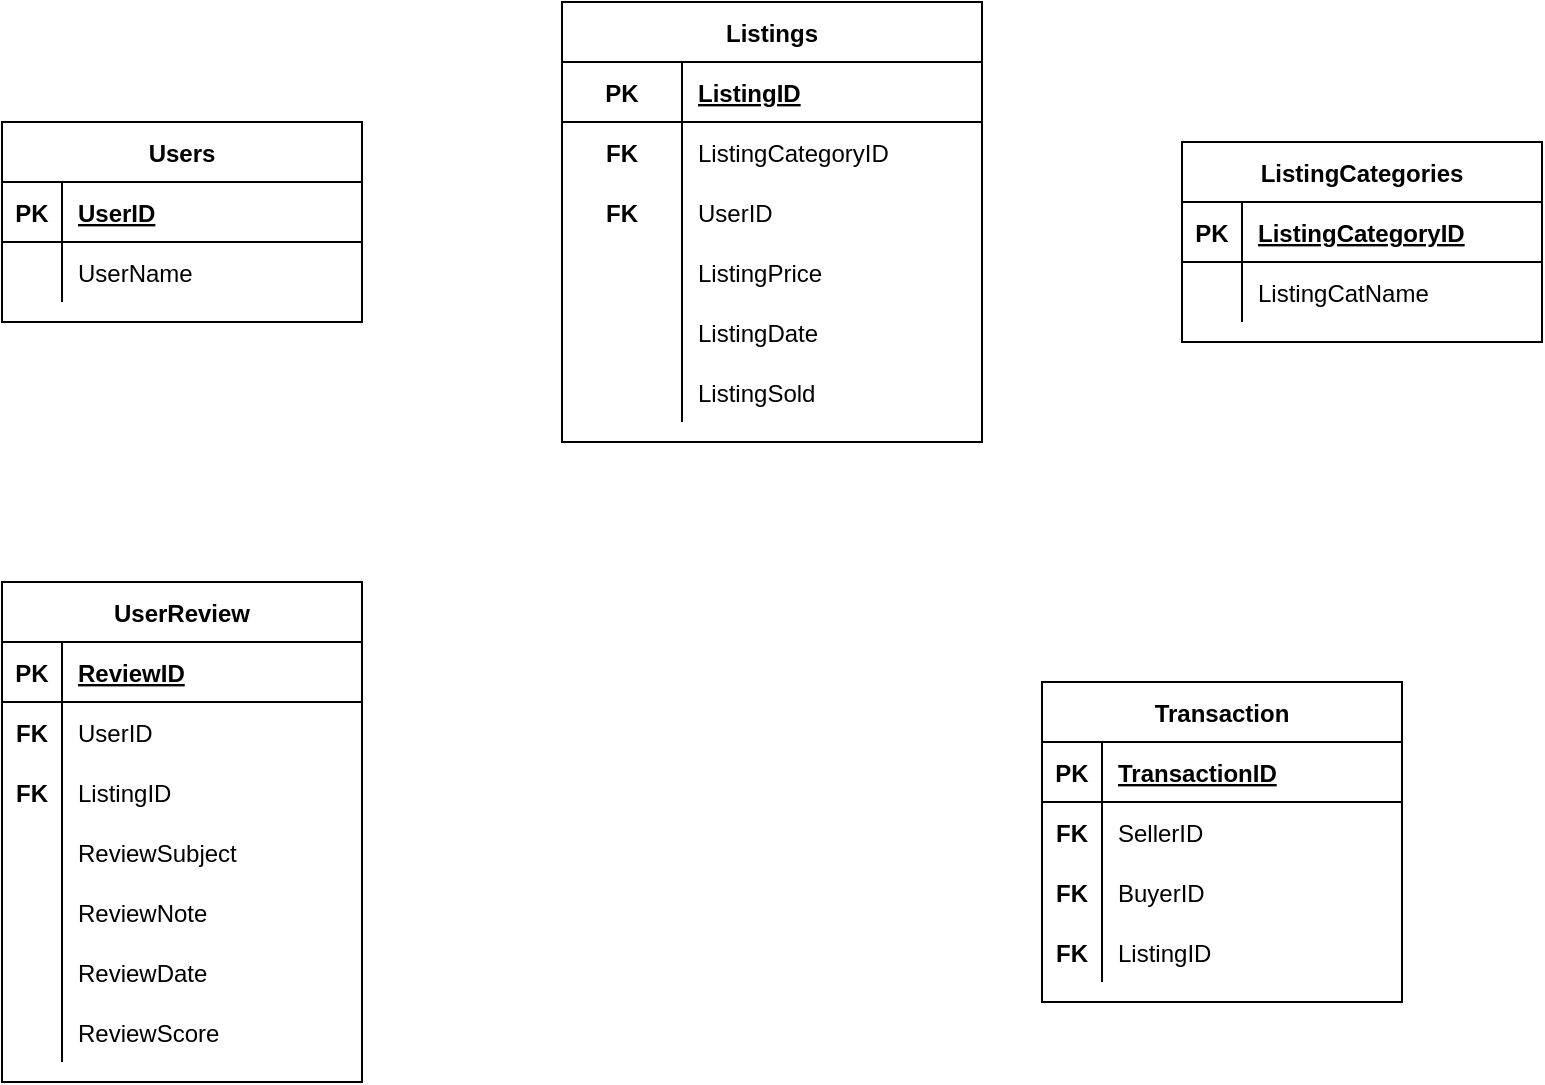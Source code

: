<mxfile version="14.3.1" type="github">
  <diagram id="fB64tMOYFkFWQUvkLbui" name="Page-1">
    <mxGraphModel dx="1038" dy="587" grid="1" gridSize="10" guides="1" tooltips="1" connect="1" arrows="1" fold="1" page="1" pageScale="1" pageWidth="850" pageHeight="1100" math="0" shadow="0">
      <root>
        <mxCell id="0" />
        <mxCell id="1" parent="0" />
        <mxCell id="2J5BGBihmixoxJaA6tt8-1" value="Listings" style="shape=table;startSize=30;container=1;collapsible=1;childLayout=tableLayout;fixedRows=1;rowLines=0;fontStyle=1;align=center;resizeLast=1;" parent="1" vertex="1">
          <mxGeometry x="320" y="30" width="210" height="220" as="geometry" />
        </mxCell>
        <mxCell id="SBaLLvIWleJ0wnac8fEP-27" value="" style="shape=partialRectangle;collapsible=0;dropTarget=0;pointerEvents=0;fillColor=none;top=0;left=0;bottom=1;right=0;points=[[0,0.5],[1,0.5]];portConstraint=eastwest;" vertex="1" parent="2J5BGBihmixoxJaA6tt8-1">
          <mxGeometry y="30" width="210" height="30" as="geometry" />
        </mxCell>
        <mxCell id="SBaLLvIWleJ0wnac8fEP-28" value="PK" style="shape=partialRectangle;connectable=0;fillColor=none;top=0;left=0;bottom=0;right=0;fontStyle=1;overflow=hidden;" vertex="1" parent="SBaLLvIWleJ0wnac8fEP-27">
          <mxGeometry width="60" height="30" as="geometry" />
        </mxCell>
        <mxCell id="SBaLLvIWleJ0wnac8fEP-29" value="ListingID" style="shape=partialRectangle;connectable=0;fillColor=none;top=0;left=0;bottom=0;right=0;align=left;spacingLeft=6;fontStyle=5;overflow=hidden;" vertex="1" parent="SBaLLvIWleJ0wnac8fEP-27">
          <mxGeometry x="60" width="150" height="30" as="geometry" />
        </mxCell>
        <mxCell id="2J5BGBihmixoxJaA6tt8-14" value="" style="shape=partialRectangle;collapsible=0;dropTarget=0;pointerEvents=0;fillColor=none;top=0;left=0;bottom=0;right=0;points=[[0,0.5],[1,0.5]];portConstraint=eastwest;" parent="2J5BGBihmixoxJaA6tt8-1" vertex="1">
          <mxGeometry y="60" width="210" height="30" as="geometry" />
        </mxCell>
        <mxCell id="2J5BGBihmixoxJaA6tt8-15" value="FK" style="shape=partialRectangle;connectable=0;fillColor=none;top=0;left=0;bottom=0;right=0;fontStyle=1;overflow=hidden;" parent="2J5BGBihmixoxJaA6tt8-14" vertex="1">
          <mxGeometry width="60" height="30" as="geometry" />
        </mxCell>
        <mxCell id="2J5BGBihmixoxJaA6tt8-16" value="ListingCategoryID" style="shape=partialRectangle;connectable=0;fillColor=none;top=0;left=0;bottom=0;right=0;align=left;spacingLeft=6;fontStyle=0;overflow=hidden;" parent="2J5BGBihmixoxJaA6tt8-14" vertex="1">
          <mxGeometry x="60" width="150" height="30" as="geometry" />
        </mxCell>
        <mxCell id="2J5BGBihmixoxJaA6tt8-17" value="" style="shape=partialRectangle;collapsible=0;dropTarget=0;pointerEvents=0;fillColor=none;top=0;left=0;bottom=0;right=0;points=[[0,0.5],[1,0.5]];portConstraint=eastwest;" parent="2J5BGBihmixoxJaA6tt8-1" vertex="1">
          <mxGeometry y="90" width="210" height="30" as="geometry" />
        </mxCell>
        <mxCell id="2J5BGBihmixoxJaA6tt8-18" value="FK" style="shape=partialRectangle;connectable=0;fillColor=none;top=0;left=0;bottom=0;right=0;fontStyle=1;overflow=hidden;" parent="2J5BGBihmixoxJaA6tt8-17" vertex="1">
          <mxGeometry width="60" height="30" as="geometry" />
        </mxCell>
        <mxCell id="2J5BGBihmixoxJaA6tt8-19" value="UserID" style="shape=partialRectangle;connectable=0;fillColor=none;top=0;left=0;bottom=0;right=0;align=left;spacingLeft=6;fontStyle=0;overflow=hidden;" parent="2J5BGBihmixoxJaA6tt8-17" vertex="1">
          <mxGeometry x="60" width="150" height="30" as="geometry" />
        </mxCell>
        <mxCell id="cMP1e0_fmIWZxjMMPKLq-1" value="" style="shape=partialRectangle;collapsible=0;dropTarget=0;pointerEvents=0;fillColor=none;top=0;left=0;bottom=0;right=0;points=[[0,0.5],[1,0.5]];portConstraint=eastwest;" parent="2J5BGBihmixoxJaA6tt8-1" vertex="1">
          <mxGeometry y="120" width="210" height="30" as="geometry" />
        </mxCell>
        <mxCell id="cMP1e0_fmIWZxjMMPKLq-2" value="" style="shape=partialRectangle;connectable=0;fillColor=none;top=0;left=0;bottom=0;right=0;fontStyle=1;overflow=hidden;" parent="cMP1e0_fmIWZxjMMPKLq-1" vertex="1">
          <mxGeometry width="60" height="30" as="geometry" />
        </mxCell>
        <mxCell id="cMP1e0_fmIWZxjMMPKLq-3" value="ListingPrice" style="shape=partialRectangle;connectable=0;fillColor=none;top=0;left=0;bottom=0;right=0;align=left;spacingLeft=6;fontStyle=0;overflow=hidden;" parent="cMP1e0_fmIWZxjMMPKLq-1" vertex="1">
          <mxGeometry x="60" width="150" height="30" as="geometry" />
        </mxCell>
        <mxCell id="SBaLLvIWleJ0wnac8fEP-30" value="" style="shape=partialRectangle;collapsible=0;dropTarget=0;pointerEvents=0;fillColor=none;top=0;left=0;bottom=0;right=0;points=[[0,0.5],[1,0.5]];portConstraint=eastwest;" vertex="1" parent="2J5BGBihmixoxJaA6tt8-1">
          <mxGeometry y="150" width="210" height="30" as="geometry" />
        </mxCell>
        <mxCell id="SBaLLvIWleJ0wnac8fEP-31" value="" style="shape=partialRectangle;connectable=0;fillColor=none;top=0;left=0;bottom=0;right=0;editable=1;overflow=hidden;" vertex="1" parent="SBaLLvIWleJ0wnac8fEP-30">
          <mxGeometry width="60" height="30" as="geometry" />
        </mxCell>
        <mxCell id="SBaLLvIWleJ0wnac8fEP-32" value="ListingDate" style="shape=partialRectangle;connectable=0;fillColor=none;top=0;left=0;bottom=0;right=0;align=left;spacingLeft=6;overflow=hidden;" vertex="1" parent="SBaLLvIWleJ0wnac8fEP-30">
          <mxGeometry x="60" width="150" height="30" as="geometry" />
        </mxCell>
        <mxCell id="2J5BGBihmixoxJaA6tt8-11" value="" style="shape=partialRectangle;collapsible=0;dropTarget=0;pointerEvents=0;fillColor=none;top=0;left=0;bottom=0;right=0;points=[[0,0.5],[1,0.5]];portConstraint=eastwest;" parent="2J5BGBihmixoxJaA6tt8-1" vertex="1">
          <mxGeometry y="180" width="210" height="30" as="geometry" />
        </mxCell>
        <mxCell id="2J5BGBihmixoxJaA6tt8-12" value="" style="shape=partialRectangle;connectable=0;fillColor=none;top=0;left=0;bottom=0;right=0;editable=1;overflow=hidden;" parent="2J5BGBihmixoxJaA6tt8-11" vertex="1">
          <mxGeometry width="60" height="30" as="geometry" />
        </mxCell>
        <mxCell id="2J5BGBihmixoxJaA6tt8-13" value="ListingSold" style="shape=partialRectangle;connectable=0;fillColor=none;top=0;left=0;bottom=0;right=0;align=left;spacingLeft=6;overflow=hidden;" parent="2J5BGBihmixoxJaA6tt8-11" vertex="1">
          <mxGeometry x="60" width="150" height="30" as="geometry" />
        </mxCell>
        <mxCell id="SBaLLvIWleJ0wnac8fEP-14" value="Users" style="shape=table;startSize=30;container=1;collapsible=1;childLayout=tableLayout;fixedRows=1;rowLines=0;fontStyle=1;align=center;resizeLast=1;" vertex="1" parent="1">
          <mxGeometry x="40" y="90" width="180" height="100" as="geometry" />
        </mxCell>
        <mxCell id="SBaLLvIWleJ0wnac8fEP-15" value="" style="shape=partialRectangle;collapsible=0;dropTarget=0;pointerEvents=0;fillColor=none;top=0;left=0;bottom=1;right=0;points=[[0,0.5],[1,0.5]];portConstraint=eastwest;" vertex="1" parent="SBaLLvIWleJ0wnac8fEP-14">
          <mxGeometry y="30" width="180" height="30" as="geometry" />
        </mxCell>
        <mxCell id="SBaLLvIWleJ0wnac8fEP-16" value="PK" style="shape=partialRectangle;connectable=0;fillColor=none;top=0;left=0;bottom=0;right=0;fontStyle=1;overflow=hidden;" vertex="1" parent="SBaLLvIWleJ0wnac8fEP-15">
          <mxGeometry width="30" height="30" as="geometry" />
        </mxCell>
        <mxCell id="SBaLLvIWleJ0wnac8fEP-17" value="UserID" style="shape=partialRectangle;connectable=0;fillColor=none;top=0;left=0;bottom=0;right=0;align=left;spacingLeft=6;fontStyle=5;overflow=hidden;" vertex="1" parent="SBaLLvIWleJ0wnac8fEP-15">
          <mxGeometry x="30" width="150" height="30" as="geometry" />
        </mxCell>
        <mxCell id="SBaLLvIWleJ0wnac8fEP-18" value="" style="shape=partialRectangle;collapsible=0;dropTarget=0;pointerEvents=0;fillColor=none;top=0;left=0;bottom=0;right=0;points=[[0,0.5],[1,0.5]];portConstraint=eastwest;" vertex="1" parent="SBaLLvIWleJ0wnac8fEP-14">
          <mxGeometry y="60" width="180" height="30" as="geometry" />
        </mxCell>
        <mxCell id="SBaLLvIWleJ0wnac8fEP-19" value="" style="shape=partialRectangle;connectable=0;fillColor=none;top=0;left=0;bottom=0;right=0;editable=1;overflow=hidden;" vertex="1" parent="SBaLLvIWleJ0wnac8fEP-18">
          <mxGeometry width="30" height="30" as="geometry" />
        </mxCell>
        <mxCell id="SBaLLvIWleJ0wnac8fEP-20" value="UserName" style="shape=partialRectangle;connectable=0;fillColor=none;top=0;left=0;bottom=0;right=0;align=left;spacingLeft=6;overflow=hidden;" vertex="1" parent="SBaLLvIWleJ0wnac8fEP-18">
          <mxGeometry x="30" width="150" height="30" as="geometry" />
        </mxCell>
        <mxCell id="SBaLLvIWleJ0wnac8fEP-33" value="ListingCategories" style="shape=table;startSize=30;container=1;collapsible=1;childLayout=tableLayout;fixedRows=1;rowLines=0;fontStyle=1;align=center;resizeLast=1;" vertex="1" parent="1">
          <mxGeometry x="630" y="100" width="180" height="100" as="geometry" />
        </mxCell>
        <mxCell id="SBaLLvIWleJ0wnac8fEP-34" value="" style="shape=partialRectangle;collapsible=0;dropTarget=0;pointerEvents=0;fillColor=none;top=0;left=0;bottom=1;right=0;points=[[0,0.5],[1,0.5]];portConstraint=eastwest;" vertex="1" parent="SBaLLvIWleJ0wnac8fEP-33">
          <mxGeometry y="30" width="180" height="30" as="geometry" />
        </mxCell>
        <mxCell id="SBaLLvIWleJ0wnac8fEP-35" value="PK" style="shape=partialRectangle;connectable=0;fillColor=none;top=0;left=0;bottom=0;right=0;fontStyle=1;overflow=hidden;" vertex="1" parent="SBaLLvIWleJ0wnac8fEP-34">
          <mxGeometry width="30" height="30" as="geometry" />
        </mxCell>
        <mxCell id="SBaLLvIWleJ0wnac8fEP-36" value="ListingCategoryID" style="shape=partialRectangle;connectable=0;fillColor=none;top=0;left=0;bottom=0;right=0;align=left;spacingLeft=6;fontStyle=5;overflow=hidden;" vertex="1" parent="SBaLLvIWleJ0wnac8fEP-34">
          <mxGeometry x="30" width="150" height="30" as="geometry" />
        </mxCell>
        <mxCell id="SBaLLvIWleJ0wnac8fEP-37" value="" style="shape=partialRectangle;collapsible=0;dropTarget=0;pointerEvents=0;fillColor=none;top=0;left=0;bottom=0;right=0;points=[[0,0.5],[1,0.5]];portConstraint=eastwest;" vertex="1" parent="SBaLLvIWleJ0wnac8fEP-33">
          <mxGeometry y="60" width="180" height="30" as="geometry" />
        </mxCell>
        <mxCell id="SBaLLvIWleJ0wnac8fEP-38" value="" style="shape=partialRectangle;connectable=0;fillColor=none;top=0;left=0;bottom=0;right=0;editable=1;overflow=hidden;" vertex="1" parent="SBaLLvIWleJ0wnac8fEP-37">
          <mxGeometry width="30" height="30" as="geometry" />
        </mxCell>
        <mxCell id="SBaLLvIWleJ0wnac8fEP-39" value="ListingCatName" style="shape=partialRectangle;connectable=0;fillColor=none;top=0;left=0;bottom=0;right=0;align=left;spacingLeft=6;overflow=hidden;" vertex="1" parent="SBaLLvIWleJ0wnac8fEP-37">
          <mxGeometry x="30" width="150" height="30" as="geometry" />
        </mxCell>
        <mxCell id="SBaLLvIWleJ0wnac8fEP-47" value="UserReview" style="shape=table;startSize=30;container=1;collapsible=1;childLayout=tableLayout;fixedRows=1;rowLines=0;fontStyle=1;align=center;resizeLast=1;" vertex="1" parent="1">
          <mxGeometry x="40" y="320" width="180" height="250" as="geometry" />
        </mxCell>
        <mxCell id="SBaLLvIWleJ0wnac8fEP-48" value="" style="shape=partialRectangle;collapsible=0;dropTarget=0;pointerEvents=0;fillColor=none;top=0;left=0;bottom=1;right=0;points=[[0,0.5],[1,0.5]];portConstraint=eastwest;" vertex="1" parent="SBaLLvIWleJ0wnac8fEP-47">
          <mxGeometry y="30" width="180" height="30" as="geometry" />
        </mxCell>
        <mxCell id="SBaLLvIWleJ0wnac8fEP-49" value="PK" style="shape=partialRectangle;connectable=0;fillColor=none;top=0;left=0;bottom=0;right=0;fontStyle=1;overflow=hidden;" vertex="1" parent="SBaLLvIWleJ0wnac8fEP-48">
          <mxGeometry width="30" height="30" as="geometry" />
        </mxCell>
        <mxCell id="SBaLLvIWleJ0wnac8fEP-50" value="ReviewID" style="shape=partialRectangle;connectable=0;fillColor=none;top=0;left=0;bottom=0;right=0;align=left;spacingLeft=6;fontStyle=5;overflow=hidden;" vertex="1" parent="SBaLLvIWleJ0wnac8fEP-48">
          <mxGeometry x="30" width="150" height="30" as="geometry" />
        </mxCell>
        <mxCell id="SBaLLvIWleJ0wnac8fEP-51" value="" style="shape=partialRectangle;collapsible=0;dropTarget=0;pointerEvents=0;fillColor=none;top=0;left=0;bottom=0;right=0;points=[[0,0.5],[1,0.5]];portConstraint=eastwest;" vertex="1" parent="SBaLLvIWleJ0wnac8fEP-47">
          <mxGeometry y="60" width="180" height="30" as="geometry" />
        </mxCell>
        <mxCell id="SBaLLvIWleJ0wnac8fEP-52" value="FK" style="shape=partialRectangle;connectable=0;fillColor=none;top=0;left=0;bottom=0;right=0;editable=1;overflow=hidden;fontStyle=1" vertex="1" parent="SBaLLvIWleJ0wnac8fEP-51">
          <mxGeometry width="30" height="30" as="geometry" />
        </mxCell>
        <mxCell id="SBaLLvIWleJ0wnac8fEP-53" value="UserID" style="shape=partialRectangle;connectable=0;fillColor=none;top=0;left=0;bottom=0;right=0;align=left;spacingLeft=6;overflow=hidden;" vertex="1" parent="SBaLLvIWleJ0wnac8fEP-51">
          <mxGeometry x="30" width="150" height="30" as="geometry" />
        </mxCell>
        <mxCell id="SBaLLvIWleJ0wnac8fEP-54" value="" style="shape=partialRectangle;collapsible=0;dropTarget=0;pointerEvents=0;fillColor=none;top=0;left=0;bottom=0;right=0;points=[[0,0.5],[1,0.5]];portConstraint=eastwest;" vertex="1" parent="SBaLLvIWleJ0wnac8fEP-47">
          <mxGeometry y="90" width="180" height="30" as="geometry" />
        </mxCell>
        <mxCell id="SBaLLvIWleJ0wnac8fEP-55" value="FK" style="shape=partialRectangle;connectable=0;fillColor=none;top=0;left=0;bottom=0;right=0;editable=1;overflow=hidden;fontStyle=1" vertex="1" parent="SBaLLvIWleJ0wnac8fEP-54">
          <mxGeometry width="30" height="30" as="geometry" />
        </mxCell>
        <mxCell id="SBaLLvIWleJ0wnac8fEP-56" value="ListingID" style="shape=partialRectangle;connectable=0;fillColor=none;top=0;left=0;bottom=0;right=0;align=left;spacingLeft=6;overflow=hidden;" vertex="1" parent="SBaLLvIWleJ0wnac8fEP-54">
          <mxGeometry x="30" width="150" height="30" as="geometry" />
        </mxCell>
        <mxCell id="SBaLLvIWleJ0wnac8fEP-75" value="" style="shape=partialRectangle;collapsible=0;dropTarget=0;pointerEvents=0;fillColor=none;top=0;left=0;bottom=0;right=0;points=[[0,0.5],[1,0.5]];portConstraint=eastwest;" vertex="1" parent="SBaLLvIWleJ0wnac8fEP-47">
          <mxGeometry y="120" width="180" height="30" as="geometry" />
        </mxCell>
        <mxCell id="SBaLLvIWleJ0wnac8fEP-76" value="" style="shape=partialRectangle;connectable=0;fillColor=none;top=0;left=0;bottom=0;right=0;fontStyle=0;overflow=hidden;" vertex="1" parent="SBaLLvIWleJ0wnac8fEP-75">
          <mxGeometry width="30" height="30" as="geometry" />
        </mxCell>
        <mxCell id="SBaLLvIWleJ0wnac8fEP-77" value="ReviewSubject" style="shape=partialRectangle;connectable=0;fillColor=none;top=0;left=0;bottom=0;right=0;align=left;spacingLeft=6;fontStyle=0;overflow=hidden;" vertex="1" parent="SBaLLvIWleJ0wnac8fEP-75">
          <mxGeometry x="30" width="150" height="30" as="geometry" />
        </mxCell>
        <mxCell id="SBaLLvIWleJ0wnac8fEP-78" value="" style="shape=partialRectangle;collapsible=0;dropTarget=0;pointerEvents=0;fillColor=none;top=0;left=0;bottom=0;right=0;points=[[0,0.5],[1,0.5]];portConstraint=eastwest;" vertex="1" parent="SBaLLvIWleJ0wnac8fEP-47">
          <mxGeometry y="150" width="180" height="30" as="geometry" />
        </mxCell>
        <mxCell id="SBaLLvIWleJ0wnac8fEP-79" value="" style="shape=partialRectangle;connectable=0;fillColor=none;top=0;left=0;bottom=0;right=0;fontStyle=0;overflow=hidden;" vertex="1" parent="SBaLLvIWleJ0wnac8fEP-78">
          <mxGeometry width="30" height="30" as="geometry" />
        </mxCell>
        <mxCell id="SBaLLvIWleJ0wnac8fEP-80" value="ReviewNote" style="shape=partialRectangle;connectable=0;fillColor=none;top=0;left=0;bottom=0;right=0;align=left;spacingLeft=6;fontStyle=0;overflow=hidden;" vertex="1" parent="SBaLLvIWleJ0wnac8fEP-78">
          <mxGeometry x="30" width="150" height="30" as="geometry" />
        </mxCell>
        <mxCell id="SBaLLvIWleJ0wnac8fEP-68" value="" style="shape=partialRectangle;collapsible=0;dropTarget=0;pointerEvents=0;fillColor=none;top=0;left=0;bottom=0;right=0;points=[[0,0.5],[1,0.5]];portConstraint=eastwest;" vertex="1" parent="SBaLLvIWleJ0wnac8fEP-47">
          <mxGeometry y="180" width="180" height="30" as="geometry" />
        </mxCell>
        <mxCell id="SBaLLvIWleJ0wnac8fEP-69" value="" style="shape=partialRectangle;connectable=0;fillColor=none;top=0;left=0;bottom=0;right=0;fontStyle=0;overflow=hidden;" vertex="1" parent="SBaLLvIWleJ0wnac8fEP-68">
          <mxGeometry width="30" height="30" as="geometry" />
        </mxCell>
        <mxCell id="SBaLLvIWleJ0wnac8fEP-70" value="ReviewDate" style="shape=partialRectangle;connectable=0;fillColor=none;top=0;left=0;bottom=0;right=0;align=left;spacingLeft=6;fontStyle=0;overflow=hidden;" vertex="1" parent="SBaLLvIWleJ0wnac8fEP-68">
          <mxGeometry x="30" width="150" height="30" as="geometry" />
        </mxCell>
        <mxCell id="SBaLLvIWleJ0wnac8fEP-57" value="" style="shape=partialRectangle;collapsible=0;dropTarget=0;pointerEvents=0;fillColor=none;top=0;left=0;bottom=0;right=0;points=[[0,0.5],[1,0.5]];portConstraint=eastwest;" vertex="1" parent="SBaLLvIWleJ0wnac8fEP-47">
          <mxGeometry y="210" width="180" height="30" as="geometry" />
        </mxCell>
        <mxCell id="SBaLLvIWleJ0wnac8fEP-58" value="" style="shape=partialRectangle;connectable=0;fillColor=none;top=0;left=0;bottom=0;right=0;editable=1;overflow=hidden;" vertex="1" parent="SBaLLvIWleJ0wnac8fEP-57">
          <mxGeometry width="30" height="30" as="geometry" />
        </mxCell>
        <mxCell id="SBaLLvIWleJ0wnac8fEP-59" value="ReviewScore" style="shape=partialRectangle;connectable=0;fillColor=none;top=0;left=0;bottom=0;right=0;align=left;spacingLeft=6;overflow=hidden;" vertex="1" parent="SBaLLvIWleJ0wnac8fEP-57">
          <mxGeometry x="30" width="150" height="30" as="geometry" />
        </mxCell>
        <mxCell id="SBaLLvIWleJ0wnac8fEP-81" value="Transaction" style="shape=table;startSize=30;container=1;collapsible=1;childLayout=tableLayout;fixedRows=1;rowLines=0;fontStyle=1;align=center;resizeLast=1;" vertex="1" parent="1">
          <mxGeometry x="560" y="370" width="180" height="160" as="geometry" />
        </mxCell>
        <mxCell id="SBaLLvIWleJ0wnac8fEP-82" value="" style="shape=partialRectangle;collapsible=0;dropTarget=0;pointerEvents=0;fillColor=none;top=0;left=0;bottom=1;right=0;points=[[0,0.5],[1,0.5]];portConstraint=eastwest;" vertex="1" parent="SBaLLvIWleJ0wnac8fEP-81">
          <mxGeometry y="30" width="180" height="30" as="geometry" />
        </mxCell>
        <mxCell id="SBaLLvIWleJ0wnac8fEP-83" value="PK" style="shape=partialRectangle;connectable=0;fillColor=none;top=0;left=0;bottom=0;right=0;fontStyle=1;overflow=hidden;" vertex="1" parent="SBaLLvIWleJ0wnac8fEP-82">
          <mxGeometry width="30" height="30" as="geometry" />
        </mxCell>
        <mxCell id="SBaLLvIWleJ0wnac8fEP-84" value="TransactionID" style="shape=partialRectangle;connectable=0;fillColor=none;top=0;left=0;bottom=0;right=0;align=left;spacingLeft=6;fontStyle=5;overflow=hidden;" vertex="1" parent="SBaLLvIWleJ0wnac8fEP-82">
          <mxGeometry x="30" width="150" height="30" as="geometry" />
        </mxCell>
        <mxCell id="SBaLLvIWleJ0wnac8fEP-85" value="" style="shape=partialRectangle;collapsible=0;dropTarget=0;pointerEvents=0;fillColor=none;top=0;left=0;bottom=0;right=0;points=[[0,0.5],[1,0.5]];portConstraint=eastwest;" vertex="1" parent="SBaLLvIWleJ0wnac8fEP-81">
          <mxGeometry y="60" width="180" height="30" as="geometry" />
        </mxCell>
        <mxCell id="SBaLLvIWleJ0wnac8fEP-86" value="FK" style="shape=partialRectangle;connectable=0;fillColor=none;top=0;left=0;bottom=0;right=0;editable=1;overflow=hidden;fontStyle=1" vertex="1" parent="SBaLLvIWleJ0wnac8fEP-85">
          <mxGeometry width="30" height="30" as="geometry" />
        </mxCell>
        <mxCell id="SBaLLvIWleJ0wnac8fEP-87" value="SellerID" style="shape=partialRectangle;connectable=0;fillColor=none;top=0;left=0;bottom=0;right=0;align=left;spacingLeft=6;overflow=hidden;" vertex="1" parent="SBaLLvIWleJ0wnac8fEP-85">
          <mxGeometry x="30" width="150" height="30" as="geometry" />
        </mxCell>
        <mxCell id="SBaLLvIWleJ0wnac8fEP-88" value="" style="shape=partialRectangle;collapsible=0;dropTarget=0;pointerEvents=0;fillColor=none;top=0;left=0;bottom=0;right=0;points=[[0,0.5],[1,0.5]];portConstraint=eastwest;" vertex="1" parent="SBaLLvIWleJ0wnac8fEP-81">
          <mxGeometry y="90" width="180" height="30" as="geometry" />
        </mxCell>
        <mxCell id="SBaLLvIWleJ0wnac8fEP-89" value="FK" style="shape=partialRectangle;connectable=0;fillColor=none;top=0;left=0;bottom=0;right=0;editable=1;overflow=hidden;fontStyle=1" vertex="1" parent="SBaLLvIWleJ0wnac8fEP-88">
          <mxGeometry width="30" height="30" as="geometry" />
        </mxCell>
        <mxCell id="SBaLLvIWleJ0wnac8fEP-90" value="BuyerID" style="shape=partialRectangle;connectable=0;fillColor=none;top=0;left=0;bottom=0;right=0;align=left;spacingLeft=6;overflow=hidden;" vertex="1" parent="SBaLLvIWleJ0wnac8fEP-88">
          <mxGeometry x="30" width="150" height="30" as="geometry" />
        </mxCell>
        <mxCell id="SBaLLvIWleJ0wnac8fEP-91" value="" style="shape=partialRectangle;collapsible=0;dropTarget=0;pointerEvents=0;fillColor=none;top=0;left=0;bottom=0;right=0;points=[[0,0.5],[1,0.5]];portConstraint=eastwest;" vertex="1" parent="SBaLLvIWleJ0wnac8fEP-81">
          <mxGeometry y="120" width="180" height="30" as="geometry" />
        </mxCell>
        <mxCell id="SBaLLvIWleJ0wnac8fEP-92" value="FK" style="shape=partialRectangle;connectable=0;fillColor=none;top=0;left=0;bottom=0;right=0;editable=1;overflow=hidden;fontStyle=1" vertex="1" parent="SBaLLvIWleJ0wnac8fEP-91">
          <mxGeometry width="30" height="30" as="geometry" />
        </mxCell>
        <mxCell id="SBaLLvIWleJ0wnac8fEP-93" value="ListingID" style="shape=partialRectangle;connectable=0;fillColor=none;top=0;left=0;bottom=0;right=0;align=left;spacingLeft=6;overflow=hidden;" vertex="1" parent="SBaLLvIWleJ0wnac8fEP-91">
          <mxGeometry x="30" width="150" height="30" as="geometry" />
        </mxCell>
      </root>
    </mxGraphModel>
  </diagram>
</mxfile>
